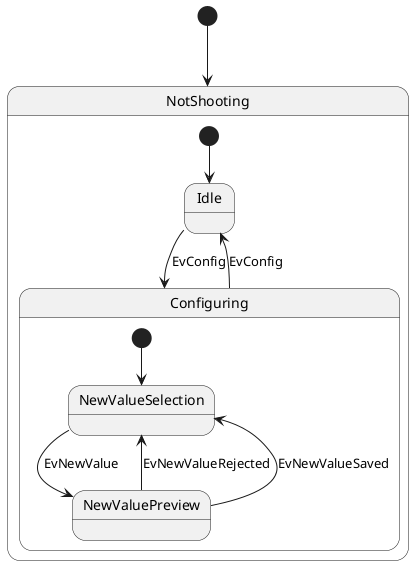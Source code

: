 {
  "sha1": "85ndsz3ahnspe9g8p1i88x1tsp0g84n",
  "insertion": {
    "when": "2024-05-30T20:48:21.350Z",
    "user": "plantuml@gmail.com"
  }
}
@startuml
[*] --> NotShooting

state NotShooting {
  [*] --> Idle
  Idle --> Configuring : EvConfig
  Configuring --> Idle : EvConfig

  state Configuring {
    [*] --> NewValueSelection
    NewValueSelection --> NewValuePreview : EvNewValue
    NewValuePreview --> NewValueSelection : EvNewValueRejected
    NewValuePreview --> NewValueSelection : EvNewValueSaved
  }
  
}

@enduml
